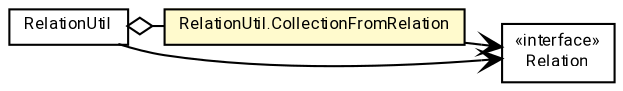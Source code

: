 #!/usr/local/bin/dot
#
# Class diagram 
# Generated by UMLGraph version R5_7_2-60-g0e99a6 (http://www.spinellis.gr/umlgraph/)
#

digraph G {
	graph [fontnames="svg"]
	edge [fontname="Roboto",fontsize=7,labelfontname="Roboto",labelfontsize=7,color="black"];
	node [fontname="Roboto",fontcolor="black",fontsize=8,shape=plaintext,margin=0,width=0,height=0];
	nodesep=0.15;
	ranksep=0.25;
	rankdir=LR;
	// de.lmu.ifi.dbs.elki.database.relation.RelationUtil
	c8888903 [label=<<table title="de.lmu.ifi.dbs.elki.database.relation.RelationUtil" border="0" cellborder="1" cellspacing="0" cellpadding="2" href="RelationUtil.html" target="_parent">
		<tr><td><table border="0" cellspacing="0" cellpadding="1">
		<tr><td align="center" balign="center"> <font face="Roboto">RelationUtil</font> </td></tr>
		</table></td></tr>
		</table>>, URL="RelationUtil.html"];
	// de.lmu.ifi.dbs.elki.database.relation.RelationUtil.CollectionFromRelation<O>
	c8888905 [label=<<table title="de.lmu.ifi.dbs.elki.database.relation.RelationUtil.CollectionFromRelation" border="0" cellborder="1" cellspacing="0" cellpadding="2" bgcolor="lemonChiffon" href="RelationUtil.CollectionFromRelation.html" target="_parent">
		<tr><td><table border="0" cellspacing="0" cellpadding="1">
		<tr><td align="center" balign="center"> <font face="Roboto">RelationUtil.CollectionFromRelation</font> </td></tr>
		</table></td></tr>
		</table>>, URL="RelationUtil.CollectionFromRelation.html"];
	// de.lmu.ifi.dbs.elki.database.relation.Relation<O>
	c8888910 [label=<<table title="de.lmu.ifi.dbs.elki.database.relation.Relation" border="0" cellborder="1" cellspacing="0" cellpadding="2" href="Relation.html" target="_parent">
		<tr><td><table border="0" cellspacing="0" cellpadding="1">
		<tr><td align="center" balign="center"> &#171;interface&#187; </td></tr>
		<tr><td align="center" balign="center"> <font face="Roboto">Relation</font> </td></tr>
		</table></td></tr>
		</table>>, URL="Relation.html"];
	// de.lmu.ifi.dbs.elki.database.relation.RelationUtil has de.lmu.ifi.dbs.elki.database.relation.RelationUtil.CollectionFromRelation<O>
	c8888903 -> c8888905 [arrowhead=none,arrowtail=ediamond,dir=back,weight=4];
	// de.lmu.ifi.dbs.elki.database.relation.RelationUtil navassoc de.lmu.ifi.dbs.elki.database.relation.Relation<O>
	c8888903 -> c8888910 [arrowhead=open,weight=1];
	// de.lmu.ifi.dbs.elki.database.relation.RelationUtil.CollectionFromRelation<O> navassoc de.lmu.ifi.dbs.elki.database.relation.Relation<O>
	c8888905 -> c8888910 [arrowhead=open,weight=1];
}

